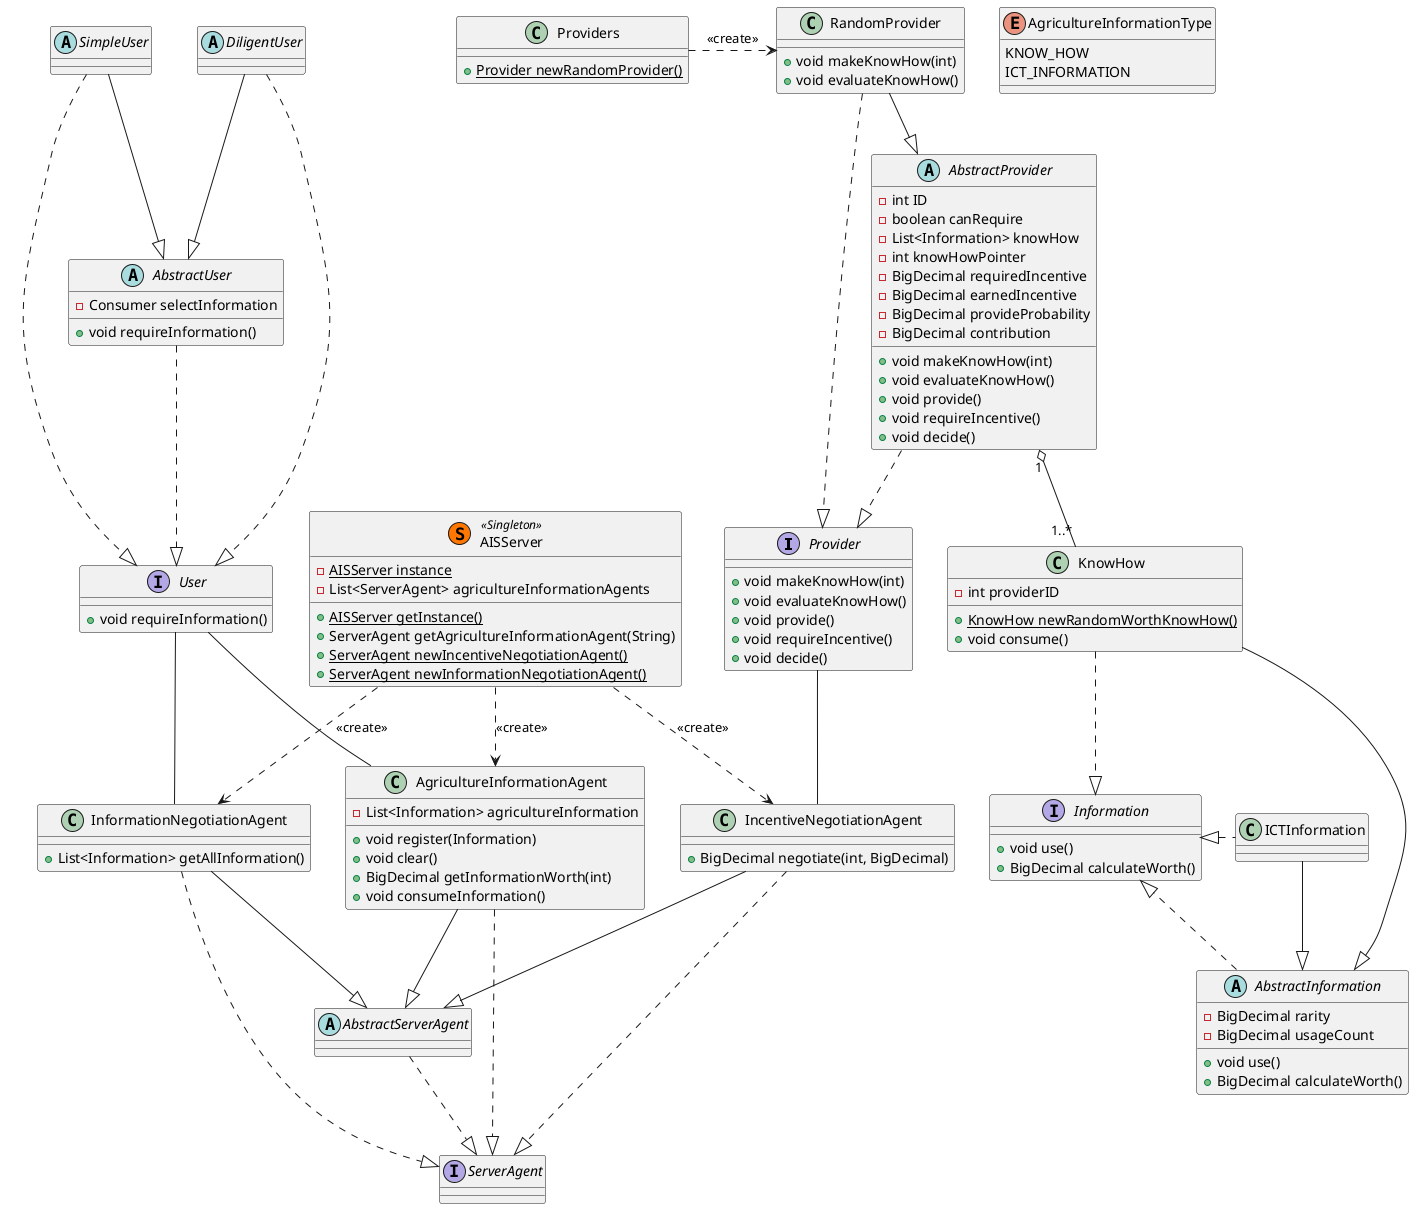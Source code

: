 @startuml
' getter/setter は省略
' ########## Provider ##########
interface Provider {
    + void makeKnowHow(int)
    + void evaluateKnowHow()
    + void provide()
    + void requireIncentive()
    + void decide()
}
abstract class AbstractProvider {
    - int ID
    - boolean canRequire
    - List<Information> knowHow
    - int knowHowPointer
    - BigDecimal requiredIncentive
    - BigDecimal earnedIncentive
    - BigDecimal provideProbability
    - BigDecimal contribution
    + void makeKnowHow(int)
    + void evaluateKnowHow()
    + void provide()
    + void requireIncentive()
    + void decide()
}
class RandomProvider {
    + void makeKnowHow(int)
    + void evaluateKnowHow()
}
class Providers {
    +{static} Provider newRandomProvider()
}

AbstractProvider ..|> Provider
RandomProvider --|> AbstractProvider
RandomProvider .r.|> Provider
Providers .r.> RandomProvider : <<create>>

AbstractProvider "1" o-- "1..*" KnowHow

' ########## User ##########

interface User {
    + void requireInformation()
}

abstract class AbstractUser{
    - Consumer selectInformation
    + void requireInformation()
}

abstract class SimpleUser {
}

abstract class DiligentUser {
}

AbstractUser ..|> User
SimpleUser --|> AbstractUser
DiligentUser --|> AbstractUser
SimpleUser ..|> User
DiligentUser ..|> User
User -- InformationNegotiationAgent
User -- AgricultureInformationAgent

' ########## Information ##########
interface Information {
    + void use()
    + BigDecimal calculateWorth()
}
abstract class AbstractInformation {
    - BigDecimal rarity
    - BigDecimal usageCount
    + void use()
    + BigDecimal calculateWorth()
}
class KnowHow {
    - int providerID
    +{static} KnowHow newRandomWorthKnowHow()
    + void consume()
}
class ICTInformation
enum AgricultureInformationType {
    KNOW_HOW
    ICT_INFORMATION
}

AbstractInformation ..|> Information
KnowHow --|> AbstractInformation
ICTInformation --|> AbstractInformation
KnowHow ..|> Information
ICTInformation .l.|> Information

' ########## Server ##########
class AISServer << (S,#FF7700) Singleton >>{
    -{static} AISServer instance
    - List<ServerAgent> agricultureInformationAgents
    +{static} AISServer getInstance()
    + ServerAgent getAgricultureInformationAgent(String)
    +{static} ServerAgent newIncentiveNegotiationAgent()
    +{static} ServerAgent newInformationNegotiationAgent()
}
interface ServerAgent
abstract class AbstractServerAgent
class IncentiveNegotiationAgent {
    + BigDecimal negotiate(int, BigDecimal)
}
class AgricultureInformationAgent {
    - List<Information> agricultureInformation
    + void register(Information)
    + void clear()
    + BigDecimal getInformationWorth(int)
    + void consumeInformation()
}
class InformationNegotiationAgent{
    + List<Information> getAllInformation()
}

AbstractServerAgent ..|> ServerAgent
IncentiveNegotiationAgent --|> AbstractServerAgent
AgricultureInformationAgent --|> AbstractServerAgent
InformationNegotiationAgent --|> AbstractServerAgent
IncentiveNegotiationAgent ..|> ServerAgent
AgricultureInformationAgent ..|> ServerAgent
InformationNegotiationAgent ..|> ServerAgent
AISServer ..> IncentiveNegotiationAgent : <<create>>
AISServer ..> AgricultureInformationAgent : <<create>>
AISServer ..> InformationNegotiationAgent : <<create>>

Provider -- IncentiveNegotiationAgent

@enduml